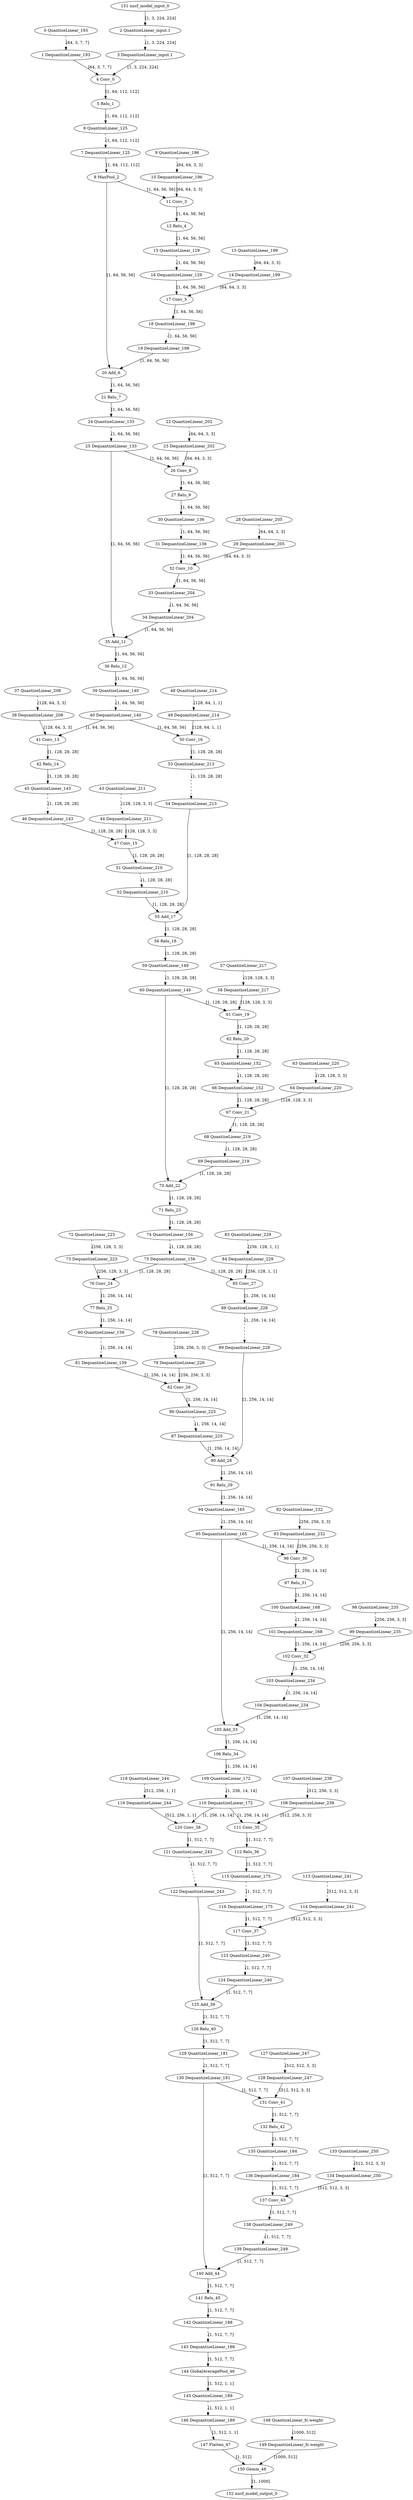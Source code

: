 strict digraph  {
"0 QuantizeLinear_193" [id=0, type=QuantizeLinear];
"1 DequantizeLinear_193" [id=1, type=DequantizeLinear];
"2 QuantizeLinear_input.1" [id=2, type=QuantizeLinear];
"3 DequantizeLinear_input.1" [id=3, type=DequantizeLinear];
"4 Conv_0" [id=4, type=Conv];
"5 Relu_1" [id=5, type=Relu];
"6 QuantizeLinear_125" [id=6, type=QuantizeLinear];
"7 DequantizeLinear_125" [id=7, type=DequantizeLinear];
"8 MaxPool_2" [id=8, type=MaxPool];
"9 QuantizeLinear_196" [id=9, type=QuantizeLinear];
"10 DequantizeLinear_196" [id=10, type=DequantizeLinear];
"11 Conv_3" [id=11, type=Conv];
"12 Relu_4" [id=12, type=Relu];
"13 QuantizeLinear_199" [id=13, type=QuantizeLinear];
"14 DequantizeLinear_199" [id=14, type=DequantizeLinear];
"15 QuantizeLinear_129" [id=15, type=QuantizeLinear];
"16 DequantizeLinear_129" [id=16, type=DequantizeLinear];
"17 Conv_5" [id=17, type=Conv];
"18 QuantizeLinear_198" [id=18, type=QuantizeLinear];
"19 DequantizeLinear_198" [id=19, type=DequantizeLinear];
"20 Add_6" [id=20, type=Add];
"21 Relu_7" [id=21, type=Relu];
"22 QuantizeLinear_202" [id=22, type=QuantizeLinear];
"23 DequantizeLinear_202" [id=23, type=DequantizeLinear];
"24 QuantizeLinear_133" [id=24, type=QuantizeLinear];
"25 DequantizeLinear_133" [id=25, type=DequantizeLinear];
"26 Conv_8" [id=26, type=Conv];
"27 Relu_9" [id=27, type=Relu];
"28 QuantizeLinear_205" [id=28, type=QuantizeLinear];
"29 DequantizeLinear_205" [id=29, type=DequantizeLinear];
"30 QuantizeLinear_136" [id=30, type=QuantizeLinear];
"31 DequantizeLinear_136" [id=31, type=DequantizeLinear];
"32 Conv_10" [id=32, type=Conv];
"33 QuantizeLinear_204" [id=33, type=QuantizeLinear];
"34 DequantizeLinear_204" [id=34, type=DequantizeLinear];
"35 Add_11" [id=35, type=Add];
"36 Relu_12" [id=36, type=Relu];
"37 QuantizeLinear_208" [id=37, type=QuantizeLinear];
"38 DequantizeLinear_208" [id=38, type=DequantizeLinear];
"39 QuantizeLinear_140" [id=39, type=QuantizeLinear];
"40 DequantizeLinear_140" [id=40, type=DequantizeLinear];
"41 Conv_13" [id=41, type=Conv];
"42 Relu_14" [id=42, type=Relu];
"43 QuantizeLinear_211" [id=43, type=QuantizeLinear];
"44 DequantizeLinear_211" [id=44, type=DequantizeLinear];
"45 QuantizeLinear_143" [id=45, type=QuantizeLinear];
"46 DequantizeLinear_143" [id=46, type=DequantizeLinear];
"47 Conv_15" [id=47, type=Conv];
"48 QuantizeLinear_214" [id=48, type=QuantizeLinear];
"49 DequantizeLinear_214" [id=49, type=DequantizeLinear];
"50 Conv_16" [id=50, type=Conv];
"51 QuantizeLinear_210" [id=51, type=QuantizeLinear];
"52 DequantizeLinear_210" [id=52, type=DequantizeLinear];
"53 QuantizeLinear_213" [id=53, type=QuantizeLinear];
"54 DequantizeLinear_213" [id=54, type=DequantizeLinear];
"55 Add_17" [id=55, type=Add];
"56 Relu_18" [id=56, type=Relu];
"57 QuantizeLinear_217" [id=57, type=QuantizeLinear];
"58 DequantizeLinear_217" [id=58, type=DequantizeLinear];
"59 QuantizeLinear_149" [id=59, type=QuantizeLinear];
"60 DequantizeLinear_149" [id=60, type=DequantizeLinear];
"61 Conv_19" [id=61, type=Conv];
"62 Relu_20" [id=62, type=Relu];
"63 QuantizeLinear_220" [id=63, type=QuantizeLinear];
"64 DequantizeLinear_220" [id=64, type=DequantizeLinear];
"65 QuantizeLinear_152" [id=65, type=QuantizeLinear];
"66 DequantizeLinear_152" [id=66, type=DequantizeLinear];
"67 Conv_21" [id=67, type=Conv];
"68 QuantizeLinear_219" [id=68, type=QuantizeLinear];
"69 DequantizeLinear_219" [id=69, type=DequantizeLinear];
"70 Add_22" [id=70, type=Add];
"71 Relu_23" [id=71, type=Relu];
"72 QuantizeLinear_223" [id=72, type=QuantizeLinear];
"73 DequantizeLinear_223" [id=73, type=DequantizeLinear];
"74 QuantizeLinear_156" [id=74, type=QuantizeLinear];
"75 DequantizeLinear_156" [id=75, type=DequantizeLinear];
"76 Conv_24" [id=76, type=Conv];
"77 Relu_25" [id=77, type=Relu];
"78 QuantizeLinear_226" [id=78, type=QuantizeLinear];
"79 DequantizeLinear_226" [id=79, type=DequantizeLinear];
"80 QuantizeLinear_159" [id=80, type=QuantizeLinear];
"81 DequantizeLinear_159" [id=81, type=DequantizeLinear];
"82 Conv_26" [id=82, type=Conv];
"83 QuantizeLinear_229" [id=83, type=QuantizeLinear];
"84 DequantizeLinear_229" [id=84, type=DequantizeLinear];
"85 Conv_27" [id=85, type=Conv];
"86 QuantizeLinear_225" [id=86, type=QuantizeLinear];
"87 DequantizeLinear_225" [id=87, type=DequantizeLinear];
"88 QuantizeLinear_228" [id=88, type=QuantizeLinear];
"89 DequantizeLinear_228" [id=89, type=DequantizeLinear];
"90 Add_28" [id=90, type=Add];
"91 Relu_29" [id=91, type=Relu];
"92 QuantizeLinear_232" [id=92, type=QuantizeLinear];
"93 DequantizeLinear_232" [id=93, type=DequantizeLinear];
"94 QuantizeLinear_165" [id=94, type=QuantizeLinear];
"95 DequantizeLinear_165" [id=95, type=DequantizeLinear];
"96 Conv_30" [id=96, type=Conv];
"97 Relu_31" [id=97, type=Relu];
"98 QuantizeLinear_235" [id=98, type=QuantizeLinear];
"99 DequantizeLinear_235" [id=99, type=DequantizeLinear];
"100 QuantizeLinear_168" [id=100, type=QuantizeLinear];
"101 DequantizeLinear_168" [id=101, type=DequantizeLinear];
"102 Conv_32" [id=102, type=Conv];
"103 QuantizeLinear_234" [id=103, type=QuantizeLinear];
"104 DequantizeLinear_234" [id=104, type=DequantizeLinear];
"105 Add_33" [id=105, type=Add];
"106 Relu_34" [id=106, type=Relu];
"107 QuantizeLinear_238" [id=107, type=QuantizeLinear];
"108 DequantizeLinear_238" [id=108, type=DequantizeLinear];
"109 QuantizeLinear_172" [id=109, type=QuantizeLinear];
"110 DequantizeLinear_172" [id=110, type=DequantizeLinear];
"111 Conv_35" [id=111, type=Conv];
"112 Relu_36" [id=112, type=Relu];
"113 QuantizeLinear_241" [id=113, type=QuantizeLinear];
"114 DequantizeLinear_241" [id=114, type=DequantizeLinear];
"115 QuantizeLinear_175" [id=115, type=QuantizeLinear];
"116 DequantizeLinear_175" [id=116, type=DequantizeLinear];
"117 Conv_37" [id=117, type=Conv];
"118 QuantizeLinear_244" [id=118, type=QuantizeLinear];
"119 DequantizeLinear_244" [id=119, type=DequantizeLinear];
"120 Conv_38" [id=120, type=Conv];
"121 QuantizeLinear_243" [id=121, type=QuantizeLinear];
"122 DequantizeLinear_243" [id=122, type=DequantizeLinear];
"123 QuantizeLinear_240" [id=123, type=QuantizeLinear];
"124 DequantizeLinear_240" [id=124, type=DequantizeLinear];
"125 Add_39" [id=125, type=Add];
"126 Relu_40" [id=126, type=Relu];
"127 QuantizeLinear_247" [id=127, type=QuantizeLinear];
"128 DequantizeLinear_247" [id=128, type=DequantizeLinear];
"129 QuantizeLinear_181" [id=129, type=QuantizeLinear];
"130 DequantizeLinear_181" [id=130, type=DequantizeLinear];
"131 Conv_41" [id=131, type=Conv];
"132 Relu_42" [id=132, type=Relu];
"133 QuantizeLinear_250" [id=133, type=QuantizeLinear];
"134 DequantizeLinear_250" [id=134, type=DequantizeLinear];
"135 QuantizeLinear_184" [id=135, type=QuantizeLinear];
"136 DequantizeLinear_184" [id=136, type=DequantizeLinear];
"137 Conv_43" [id=137, type=Conv];
"138 QuantizeLinear_249" [id=138, type=QuantizeLinear];
"139 DequantizeLinear_249" [id=139, type=DequantizeLinear];
"140 Add_44" [id=140, type=Add];
"141 Relu_45" [id=141, type=Relu];
"142 QuantizeLinear_188" [id=142, type=QuantizeLinear];
"143 DequantizeLinear_188" [id=143, type=DequantizeLinear];
"144 GlobalAveragePool_46" [id=144, type=GlobalAveragePool];
"145 QuantizeLinear_189" [id=145, type=QuantizeLinear];
"146 DequantizeLinear_189" [id=146, type=DequantizeLinear];
"147 Flatten_47" [id=147, type=Flatten];
"148 QuantizeLinear_fc.weight" [id=148, type=QuantizeLinear];
"149 DequantizeLinear_fc.weight" [id=149, type=DequantizeLinear];
"150 Gemm_48" [id=150, type=Gemm];
"151 nncf_model_input_0" [id=151, type=nncf_model_input];
"152 nncf_model_output_0" [id=152, type=nncf_model_output];
"0 QuantizeLinear_193" -> "1 DequantizeLinear_193"  [label="[64, 3, 7, 7]", style=dashed];
"1 DequantizeLinear_193" -> "4 Conv_0"  [label="[64, 3, 7, 7]", style=solid];
"2 QuantizeLinear_input.1" -> "3 DequantizeLinear_input.1"  [label="[1, 3, 224, 224]", style=dashed];
"3 DequantizeLinear_input.1" -> "4 Conv_0"  [label="[1, 3, 224, 224]", style=solid];
"4 Conv_0" -> "5 Relu_1"  [label="[1, 64, 112, 112]", style=solid];
"5 Relu_1" -> "6 QuantizeLinear_125"  [label="[1, 64, 112, 112]", style=solid];
"6 QuantizeLinear_125" -> "7 DequantizeLinear_125"  [label="[1, 64, 112, 112]", style=dashed];
"7 DequantizeLinear_125" -> "8 MaxPool_2"  [label="[1, 64, 112, 112]", style=solid];
"8 MaxPool_2" -> "11 Conv_3"  [label="[1, 64, 56, 56]", style=solid];
"8 MaxPool_2" -> "20 Add_6"  [label="[1, 64, 56, 56]", style=solid];
"9 QuantizeLinear_196" -> "10 DequantizeLinear_196"  [label="[64, 64, 3, 3]", style=dashed];
"10 DequantizeLinear_196" -> "11 Conv_3"  [label="[64, 64, 3, 3]", style=solid];
"11 Conv_3" -> "12 Relu_4"  [label="[1, 64, 56, 56]", style=solid];
"12 Relu_4" -> "15 QuantizeLinear_129"  [label="[1, 64, 56, 56]", style=solid];
"13 QuantizeLinear_199" -> "14 DequantizeLinear_199"  [label="[64, 64, 3, 3]", style=dashed];
"14 DequantizeLinear_199" -> "17 Conv_5"  [label="[64, 64, 3, 3]", style=solid];
"15 QuantizeLinear_129" -> "16 DequantizeLinear_129"  [label="[1, 64, 56, 56]", style=dashed];
"16 DequantizeLinear_129" -> "17 Conv_5"  [label="[1, 64, 56, 56]", style=solid];
"17 Conv_5" -> "18 QuantizeLinear_198"  [label="[1, 64, 56, 56]", style=solid];
"18 QuantizeLinear_198" -> "19 DequantizeLinear_198"  [label="[1, 64, 56, 56]", style=dashed];
"19 DequantizeLinear_198" -> "20 Add_6"  [label="[1, 64, 56, 56]", style=solid];
"20 Add_6" -> "21 Relu_7"  [label="[1, 64, 56, 56]", style=solid];
"21 Relu_7" -> "24 QuantizeLinear_133"  [label="[1, 64, 56, 56]", style=solid];
"22 QuantizeLinear_202" -> "23 DequantizeLinear_202"  [label="[64, 64, 3, 3]", style=dashed];
"23 DequantizeLinear_202" -> "26 Conv_8"  [label="[64, 64, 3, 3]", style=solid];
"24 QuantizeLinear_133" -> "25 DequantizeLinear_133"  [label="[1, 64, 56, 56]", style=dashed];
"25 DequantizeLinear_133" -> "26 Conv_8"  [label="[1, 64, 56, 56]", style=solid];
"25 DequantizeLinear_133" -> "35 Add_11"  [label="[1, 64, 56, 56]", style=solid];
"26 Conv_8" -> "27 Relu_9"  [label="[1, 64, 56, 56]", style=solid];
"27 Relu_9" -> "30 QuantizeLinear_136"  [label="[1, 64, 56, 56]", style=solid];
"28 QuantizeLinear_205" -> "29 DequantizeLinear_205"  [label="[64, 64, 3, 3]", style=dashed];
"29 DequantizeLinear_205" -> "32 Conv_10"  [label="[64, 64, 3, 3]", style=solid];
"30 QuantizeLinear_136" -> "31 DequantizeLinear_136"  [label="[1, 64, 56, 56]", style=dashed];
"31 DequantizeLinear_136" -> "32 Conv_10"  [label="[1, 64, 56, 56]", style=solid];
"32 Conv_10" -> "33 QuantizeLinear_204"  [label="[1, 64, 56, 56]", style=solid];
"33 QuantizeLinear_204" -> "34 DequantizeLinear_204"  [label="[1, 64, 56, 56]", style=dashed];
"34 DequantizeLinear_204" -> "35 Add_11"  [label="[1, 64, 56, 56]", style=solid];
"35 Add_11" -> "36 Relu_12"  [label="[1, 64, 56, 56]", style=solid];
"36 Relu_12" -> "39 QuantizeLinear_140"  [label="[1, 64, 56, 56]", style=solid];
"37 QuantizeLinear_208" -> "38 DequantizeLinear_208"  [label="[128, 64, 3, 3]", style=dashed];
"38 DequantizeLinear_208" -> "41 Conv_13"  [label="[128, 64, 3, 3]", style=solid];
"39 QuantizeLinear_140" -> "40 DequantizeLinear_140"  [label="[1, 64, 56, 56]", style=dashed];
"40 DequantizeLinear_140" -> "41 Conv_13"  [label="[1, 64, 56, 56]", style=solid];
"40 DequantizeLinear_140" -> "50 Conv_16"  [label="[1, 64, 56, 56]", style=solid];
"41 Conv_13" -> "42 Relu_14"  [label="[1, 128, 28, 28]", style=solid];
"42 Relu_14" -> "45 QuantizeLinear_143"  [label="[1, 128, 28, 28]", style=solid];
"43 QuantizeLinear_211" -> "44 DequantizeLinear_211"  [label="[128, 128, 3, 3]", style=dashed];
"44 DequantizeLinear_211" -> "47 Conv_15"  [label="[128, 128, 3, 3]", style=solid];
"45 QuantizeLinear_143" -> "46 DequantizeLinear_143"  [label="[1, 128, 28, 28]", style=dashed];
"46 DequantizeLinear_143" -> "47 Conv_15"  [label="[1, 128, 28, 28]", style=solid];
"47 Conv_15" -> "51 QuantizeLinear_210"  [label="[1, 128, 28, 28]", style=solid];
"48 QuantizeLinear_214" -> "49 DequantizeLinear_214"  [label="[128, 64, 1, 1]", style=dashed];
"49 DequantizeLinear_214" -> "50 Conv_16"  [label="[128, 64, 1, 1]", style=solid];
"50 Conv_16" -> "53 QuantizeLinear_213"  [label="[1, 128, 28, 28]", style=solid];
"51 QuantizeLinear_210" -> "52 DequantizeLinear_210"  [label="[1, 128, 28, 28]", style=dashed];
"52 DequantizeLinear_210" -> "55 Add_17"  [label="[1, 128, 28, 28]", style=solid];
"53 QuantizeLinear_213" -> "54 DequantizeLinear_213"  [label="[1, 128, 28, 28]", style=dashed];
"54 DequantizeLinear_213" -> "55 Add_17"  [label="[1, 128, 28, 28]", style=solid];
"55 Add_17" -> "56 Relu_18"  [label="[1, 128, 28, 28]", style=solid];
"56 Relu_18" -> "59 QuantizeLinear_149"  [label="[1, 128, 28, 28]", style=solid];
"57 QuantizeLinear_217" -> "58 DequantizeLinear_217"  [label="[128, 128, 3, 3]", style=dashed];
"58 DequantizeLinear_217" -> "61 Conv_19"  [label="[128, 128, 3, 3]", style=solid];
"59 QuantizeLinear_149" -> "60 DequantizeLinear_149"  [label="[1, 128, 28, 28]", style=dashed];
"60 DequantizeLinear_149" -> "61 Conv_19"  [label="[1, 128, 28, 28]", style=solid];
"60 DequantizeLinear_149" -> "70 Add_22"  [label="[1, 128, 28, 28]", style=solid];
"61 Conv_19" -> "62 Relu_20"  [label="[1, 128, 28, 28]", style=solid];
"62 Relu_20" -> "65 QuantizeLinear_152"  [label="[1, 128, 28, 28]", style=solid];
"63 QuantizeLinear_220" -> "64 DequantizeLinear_220"  [label="[128, 128, 3, 3]", style=dashed];
"64 DequantizeLinear_220" -> "67 Conv_21"  [label="[128, 128, 3, 3]", style=solid];
"65 QuantizeLinear_152" -> "66 DequantizeLinear_152"  [label="[1, 128, 28, 28]", style=dashed];
"66 DequantizeLinear_152" -> "67 Conv_21"  [label="[1, 128, 28, 28]", style=solid];
"67 Conv_21" -> "68 QuantizeLinear_219"  [label="[1, 128, 28, 28]", style=solid];
"68 QuantizeLinear_219" -> "69 DequantizeLinear_219"  [label="[1, 128, 28, 28]", style=dashed];
"69 DequantizeLinear_219" -> "70 Add_22"  [label="[1, 128, 28, 28]", style=solid];
"70 Add_22" -> "71 Relu_23"  [label="[1, 128, 28, 28]", style=solid];
"71 Relu_23" -> "74 QuantizeLinear_156"  [label="[1, 128, 28, 28]", style=solid];
"72 QuantizeLinear_223" -> "73 DequantizeLinear_223"  [label="[256, 128, 3, 3]", style=dashed];
"73 DequantizeLinear_223" -> "76 Conv_24"  [label="[256, 128, 3, 3]", style=solid];
"74 QuantizeLinear_156" -> "75 DequantizeLinear_156"  [label="[1, 128, 28, 28]", style=dashed];
"75 DequantizeLinear_156" -> "76 Conv_24"  [label="[1, 128, 28, 28]", style=solid];
"75 DequantizeLinear_156" -> "85 Conv_27"  [label="[1, 128, 28, 28]", style=solid];
"76 Conv_24" -> "77 Relu_25"  [label="[1, 256, 14, 14]", style=solid];
"77 Relu_25" -> "80 QuantizeLinear_159"  [label="[1, 256, 14, 14]", style=solid];
"78 QuantizeLinear_226" -> "79 DequantizeLinear_226"  [label="[256, 256, 3, 3]", style=dashed];
"79 DequantizeLinear_226" -> "82 Conv_26"  [label="[256, 256, 3, 3]", style=solid];
"80 QuantizeLinear_159" -> "81 DequantizeLinear_159"  [label="[1, 256, 14, 14]", style=dashed];
"81 DequantizeLinear_159" -> "82 Conv_26"  [label="[1, 256, 14, 14]", style=solid];
"82 Conv_26" -> "86 QuantizeLinear_225"  [label="[1, 256, 14, 14]", style=solid];
"83 QuantizeLinear_229" -> "84 DequantizeLinear_229"  [label="[256, 128, 1, 1]", style=dashed];
"84 DequantizeLinear_229" -> "85 Conv_27"  [label="[256, 128, 1, 1]", style=solid];
"85 Conv_27" -> "88 QuantizeLinear_228"  [label="[1, 256, 14, 14]", style=solid];
"86 QuantizeLinear_225" -> "87 DequantizeLinear_225"  [label="[1, 256, 14, 14]", style=dashed];
"87 DequantizeLinear_225" -> "90 Add_28"  [label="[1, 256, 14, 14]", style=solid];
"88 QuantizeLinear_228" -> "89 DequantizeLinear_228"  [label="[1, 256, 14, 14]", style=dashed];
"89 DequantizeLinear_228" -> "90 Add_28"  [label="[1, 256, 14, 14]", style=solid];
"90 Add_28" -> "91 Relu_29"  [label="[1, 256, 14, 14]", style=solid];
"91 Relu_29" -> "94 QuantizeLinear_165"  [label="[1, 256, 14, 14]", style=solid];
"92 QuantizeLinear_232" -> "93 DequantizeLinear_232"  [label="[256, 256, 3, 3]", style=dashed];
"93 DequantizeLinear_232" -> "96 Conv_30"  [label="[256, 256, 3, 3]", style=solid];
"94 QuantizeLinear_165" -> "95 DequantizeLinear_165"  [label="[1, 256, 14, 14]", style=dashed];
"95 DequantizeLinear_165" -> "96 Conv_30"  [label="[1, 256, 14, 14]", style=solid];
"95 DequantizeLinear_165" -> "105 Add_33"  [label="[1, 256, 14, 14]", style=solid];
"96 Conv_30" -> "97 Relu_31"  [label="[1, 256, 14, 14]", style=solid];
"97 Relu_31" -> "100 QuantizeLinear_168"  [label="[1, 256, 14, 14]", style=solid];
"98 QuantizeLinear_235" -> "99 DequantizeLinear_235"  [label="[256, 256, 3, 3]", style=dashed];
"99 DequantizeLinear_235" -> "102 Conv_32"  [label="[256, 256, 3, 3]", style=solid];
"100 QuantizeLinear_168" -> "101 DequantizeLinear_168"  [label="[1, 256, 14, 14]", style=dashed];
"101 DequantizeLinear_168" -> "102 Conv_32"  [label="[1, 256, 14, 14]", style=solid];
"102 Conv_32" -> "103 QuantizeLinear_234"  [label="[1, 256, 14, 14]", style=solid];
"103 QuantizeLinear_234" -> "104 DequantizeLinear_234"  [label="[1, 256, 14, 14]", style=dashed];
"104 DequantizeLinear_234" -> "105 Add_33"  [label="[1, 256, 14, 14]", style=solid];
"105 Add_33" -> "106 Relu_34"  [label="[1, 256, 14, 14]", style=solid];
"106 Relu_34" -> "109 QuantizeLinear_172"  [label="[1, 256, 14, 14]", style=solid];
"107 QuantizeLinear_238" -> "108 DequantizeLinear_238"  [label="[512, 256, 3, 3]", style=dashed];
"108 DequantizeLinear_238" -> "111 Conv_35"  [label="[512, 256, 3, 3]", style=solid];
"109 QuantizeLinear_172" -> "110 DequantizeLinear_172"  [label="[1, 256, 14, 14]", style=dashed];
"110 DequantizeLinear_172" -> "111 Conv_35"  [label="[1, 256, 14, 14]", style=solid];
"110 DequantizeLinear_172" -> "120 Conv_38"  [label="[1, 256, 14, 14]", style=solid];
"111 Conv_35" -> "112 Relu_36"  [label="[1, 512, 7, 7]", style=solid];
"112 Relu_36" -> "115 QuantizeLinear_175"  [label="[1, 512, 7, 7]", style=solid];
"113 QuantizeLinear_241" -> "114 DequantizeLinear_241"  [label="[512, 512, 3, 3]", style=dashed];
"114 DequantizeLinear_241" -> "117 Conv_37"  [label="[512, 512, 3, 3]", style=solid];
"115 QuantizeLinear_175" -> "116 DequantizeLinear_175"  [label="[1, 512, 7, 7]", style=dashed];
"116 DequantizeLinear_175" -> "117 Conv_37"  [label="[1, 512, 7, 7]", style=solid];
"117 Conv_37" -> "123 QuantizeLinear_240"  [label="[1, 512, 7, 7]", style=solid];
"118 QuantizeLinear_244" -> "119 DequantizeLinear_244"  [label="[512, 256, 1, 1]", style=dashed];
"119 DequantizeLinear_244" -> "120 Conv_38"  [label="[512, 256, 1, 1]", style=solid];
"120 Conv_38" -> "121 QuantizeLinear_243"  [label="[1, 512, 7, 7]", style=solid];
"121 QuantizeLinear_243" -> "122 DequantizeLinear_243"  [label="[1, 512, 7, 7]", style=dashed];
"122 DequantizeLinear_243" -> "125 Add_39"  [label="[1, 512, 7, 7]", style=solid];
"123 QuantizeLinear_240" -> "124 DequantizeLinear_240"  [label="[1, 512, 7, 7]", style=dashed];
"124 DequantizeLinear_240" -> "125 Add_39"  [label="[1, 512, 7, 7]", style=solid];
"125 Add_39" -> "126 Relu_40"  [label="[1, 512, 7, 7]", style=solid];
"126 Relu_40" -> "129 QuantizeLinear_181"  [label="[1, 512, 7, 7]", style=solid];
"127 QuantizeLinear_247" -> "128 DequantizeLinear_247"  [label="[512, 512, 3, 3]", style=dashed];
"128 DequantizeLinear_247" -> "131 Conv_41"  [label="[512, 512, 3, 3]", style=solid];
"129 QuantizeLinear_181" -> "130 DequantizeLinear_181"  [label="[1, 512, 7, 7]", style=dashed];
"130 DequantizeLinear_181" -> "131 Conv_41"  [label="[1, 512, 7, 7]", style=solid];
"130 DequantizeLinear_181" -> "140 Add_44"  [label="[1, 512, 7, 7]", style=solid];
"131 Conv_41" -> "132 Relu_42"  [label="[1, 512, 7, 7]", style=solid];
"132 Relu_42" -> "135 QuantizeLinear_184"  [label="[1, 512, 7, 7]", style=solid];
"133 QuantizeLinear_250" -> "134 DequantizeLinear_250"  [label="[512, 512, 3, 3]", style=dashed];
"134 DequantizeLinear_250" -> "137 Conv_43"  [label="[512, 512, 3, 3]", style=solid];
"135 QuantizeLinear_184" -> "136 DequantizeLinear_184"  [label="[1, 512, 7, 7]", style=dashed];
"136 DequantizeLinear_184" -> "137 Conv_43"  [label="[1, 512, 7, 7]", style=solid];
"137 Conv_43" -> "138 QuantizeLinear_249"  [label="[1, 512, 7, 7]", style=solid];
"138 QuantizeLinear_249" -> "139 DequantizeLinear_249"  [label="[1, 512, 7, 7]", style=dashed];
"139 DequantizeLinear_249" -> "140 Add_44"  [label="[1, 512, 7, 7]", style=solid];
"140 Add_44" -> "141 Relu_45"  [label="[1, 512, 7, 7]", style=solid];
"141 Relu_45" -> "142 QuantizeLinear_188"  [label="[1, 512, 7, 7]", style=solid];
"142 QuantizeLinear_188" -> "143 DequantizeLinear_188"  [label="[1, 512, 7, 7]", style=dashed];
"143 DequantizeLinear_188" -> "144 GlobalAveragePool_46"  [label="[1, 512, 7, 7]", style=solid];
"144 GlobalAveragePool_46" -> "145 QuantizeLinear_189"  [label="[1, 512, 1, 1]", style=solid];
"145 QuantizeLinear_189" -> "146 DequantizeLinear_189"  [label="[1, 512, 1, 1]", style=dashed];
"146 DequantizeLinear_189" -> "147 Flatten_47"  [label="[1, 512, 1, 1]", style=solid];
"147 Flatten_47" -> "150 Gemm_48"  [label="[1, 512]", style=solid];
"148 QuantizeLinear_fc.weight" -> "149 DequantizeLinear_fc.weight"  [label="[1000, 512]", style=dashed];
"149 DequantizeLinear_fc.weight" -> "150 Gemm_48"  [label="[1000, 512]", style=solid];
"150 Gemm_48" -> "152 nncf_model_output_0"  [label="[1, 1000]", style=solid];
"151 nncf_model_input_0" -> "2 QuantizeLinear_input.1"  [label="[1, 3, 224, 224]", style=solid];
}
